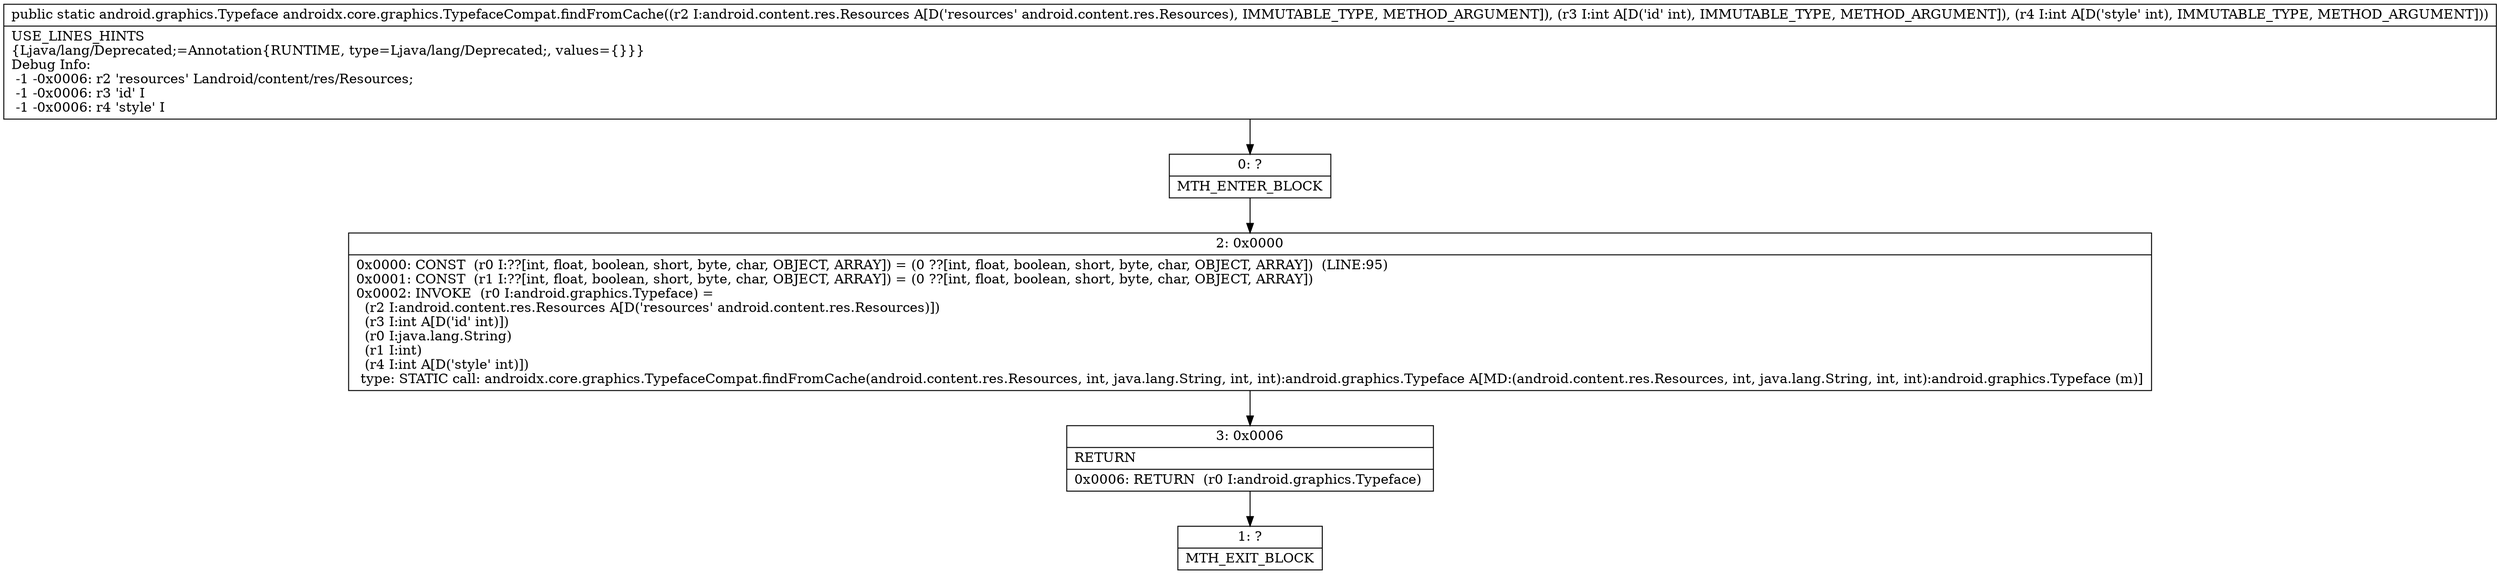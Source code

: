digraph "CFG forandroidx.core.graphics.TypefaceCompat.findFromCache(Landroid\/content\/res\/Resources;II)Landroid\/graphics\/Typeface;" {
Node_0 [shape=record,label="{0\:\ ?|MTH_ENTER_BLOCK\l}"];
Node_2 [shape=record,label="{2\:\ 0x0000|0x0000: CONST  (r0 I:??[int, float, boolean, short, byte, char, OBJECT, ARRAY]) = (0 ??[int, float, boolean, short, byte, char, OBJECT, ARRAY])  (LINE:95)\l0x0001: CONST  (r1 I:??[int, float, boolean, short, byte, char, OBJECT, ARRAY]) = (0 ??[int, float, boolean, short, byte, char, OBJECT, ARRAY]) \l0x0002: INVOKE  (r0 I:android.graphics.Typeface) = \l  (r2 I:android.content.res.Resources A[D('resources' android.content.res.Resources)])\l  (r3 I:int A[D('id' int)])\l  (r0 I:java.lang.String)\l  (r1 I:int)\l  (r4 I:int A[D('style' int)])\l type: STATIC call: androidx.core.graphics.TypefaceCompat.findFromCache(android.content.res.Resources, int, java.lang.String, int, int):android.graphics.Typeface A[MD:(android.content.res.Resources, int, java.lang.String, int, int):android.graphics.Typeface (m)]\l}"];
Node_3 [shape=record,label="{3\:\ 0x0006|RETURN\l|0x0006: RETURN  (r0 I:android.graphics.Typeface) \l}"];
Node_1 [shape=record,label="{1\:\ ?|MTH_EXIT_BLOCK\l}"];
MethodNode[shape=record,label="{public static android.graphics.Typeface androidx.core.graphics.TypefaceCompat.findFromCache((r2 I:android.content.res.Resources A[D('resources' android.content.res.Resources), IMMUTABLE_TYPE, METHOD_ARGUMENT]), (r3 I:int A[D('id' int), IMMUTABLE_TYPE, METHOD_ARGUMENT]), (r4 I:int A[D('style' int), IMMUTABLE_TYPE, METHOD_ARGUMENT]))  | USE_LINES_HINTS\l\{Ljava\/lang\/Deprecated;=Annotation\{RUNTIME, type=Ljava\/lang\/Deprecated;, values=\{\}\}\}\lDebug Info:\l  \-1 \-0x0006: r2 'resources' Landroid\/content\/res\/Resources;\l  \-1 \-0x0006: r3 'id' I\l  \-1 \-0x0006: r4 'style' I\l}"];
MethodNode -> Node_0;Node_0 -> Node_2;
Node_2 -> Node_3;
Node_3 -> Node_1;
}

